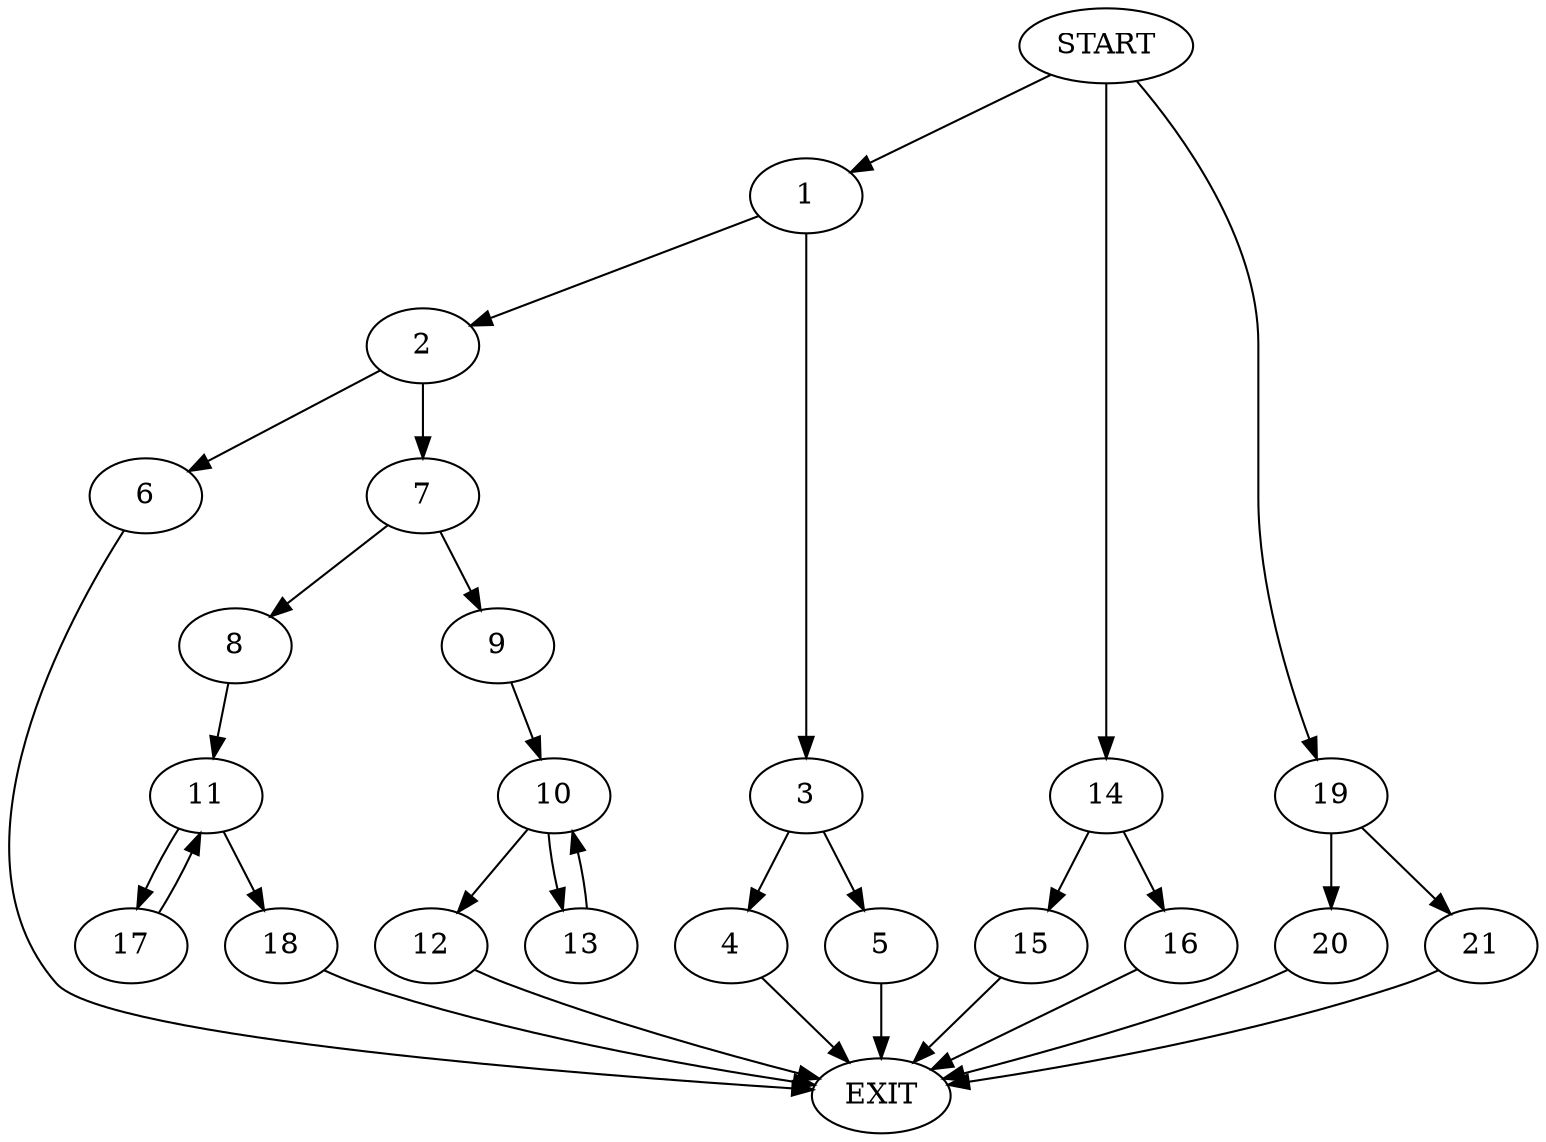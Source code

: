 digraph {
0 [label="START"]
22 [label="EXIT"]
0 -> 1
1 -> 2
1 -> 3
3 -> 4
3 -> 5
2 -> 6
2 -> 7
5 -> 22
4 -> 22
7 -> 8
7 -> 9
6 -> 22
9 -> 10
8 -> 11
10 -> 12
10 -> 13
12 -> 22
13 -> 10
0 -> 14
14 -> 15
14 -> 16
16 -> 22
15 -> 22
11 -> 17
11 -> 18
17 -> 11
18 -> 22
0 -> 19
19 -> 20
19 -> 21
21 -> 22
20 -> 22
}
